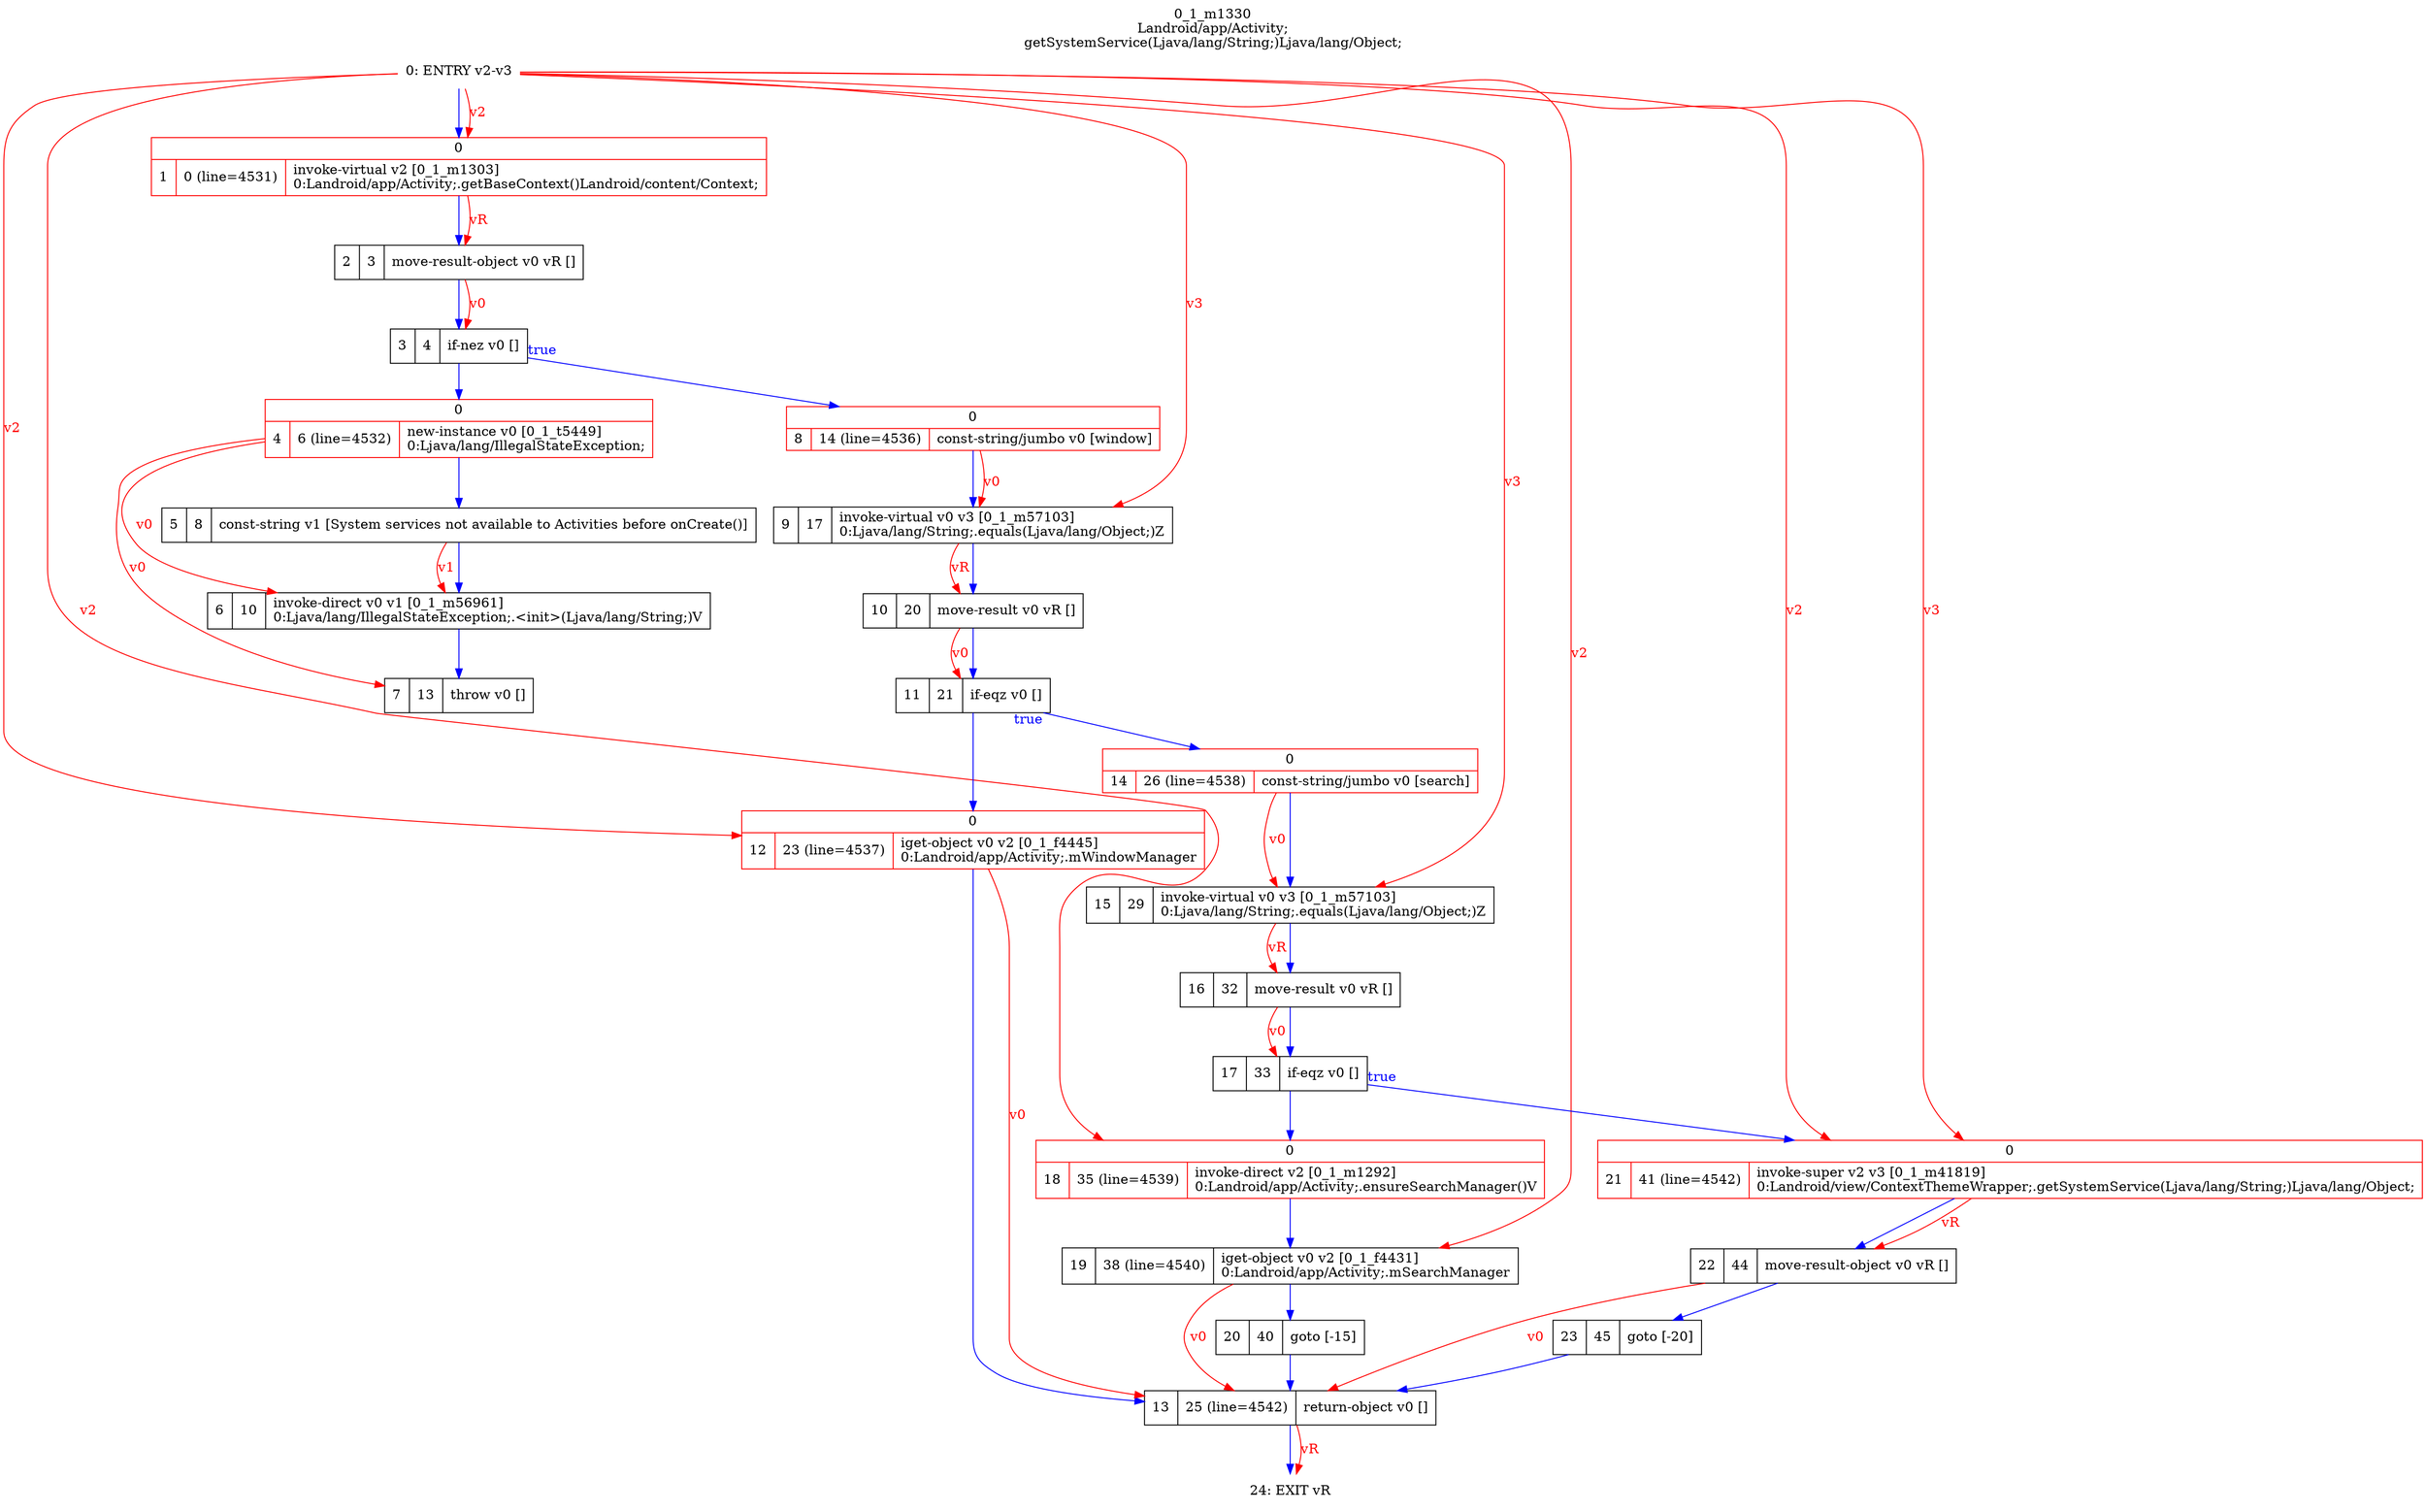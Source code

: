 digraph G {
rankdir=UD;
labelloc=t;
label="0_1_m1330\nLandroid/app/Activity;
getSystemService(Ljava/lang/String;)Ljava/lang/Object;";
0[label="0: ENTRY v2-v3",shape=plaintext];
1[label="{0|{1|0 (line=4531)|invoke-virtual v2 [0_1_m1303]\l0:Landroid/app/Activity;.getBaseContext()Landroid/content/Context;\l}}",shape=record,URL="0_1_m1303.dot", color=red];
2[label="2|3|move-result-object v0 vR []\l",shape=record];
3[label="3|4|if-nez v0 []\l",shape=record];
4[label="{0|{4|6 (line=4532)|new-instance v0 [0_1_t5449]\l0:Ljava/lang/IllegalStateException;\l}}",shape=record, color=red];
5[label="5|8|const-string v1 [System services not available to Activities before onCreate()]\l",shape=record];
6[label="6|10|invoke-direct v0 v1 [0_1_m56961]\l0:Ljava/lang/IllegalStateException;.\<init\>(Ljava/lang/String;)V\l",shape=record,URL="0_1_m56961.dot"];
7[label="7|13|throw v0 []\l",shape=record];
8[label="{0|{8|14 (line=4536)|const-string/jumbo v0 [window]\l}}",shape=record, color=red];
9[label="9|17|invoke-virtual v0 v3 [0_1_m57103]\l0:Ljava/lang/String;.equals(Ljava/lang/Object;)Z\l",shape=record,URL="0_1_m57103.dot"];
10[label="10|20|move-result v0 vR []\l",shape=record];
11[label="11|21|if-eqz v0 []\l",shape=record];
12[label="{0|{12|23 (line=4537)|iget-object v0 v2 [0_1_f4445]\l0:Landroid/app/Activity;.mWindowManager\l}}",shape=record, color=red];
13[label="13|25 (line=4542)|return-object v0 []\l",shape=record];
14[label="{0|{14|26 (line=4538)|const-string/jumbo v0 [search]\l}}",shape=record, color=red];
15[label="15|29|invoke-virtual v0 v3 [0_1_m57103]\l0:Ljava/lang/String;.equals(Ljava/lang/Object;)Z\l",shape=record,URL="0_1_m57103.dot"];
16[label="16|32|move-result v0 vR []\l",shape=record];
17[label="17|33|if-eqz v0 []\l",shape=record];
18[label="{0|{18|35 (line=4539)|invoke-direct v2 [0_1_m1292]\l0:Landroid/app/Activity;.ensureSearchManager()V\l}}",shape=record,URL="0_1_m1292.dot", color=red];
19[label="19|38 (line=4540)|iget-object v0 v2 [0_1_f4431]\l0:Landroid/app/Activity;.mSearchManager\l",shape=record];
20[label="20|40|goto [-15]\l",shape=record];
21[label="{0|{21|41 (line=4542)|invoke-super v2 v3 [0_1_m41819]\l0:Landroid/view/ContextThemeWrapper;.getSystemService(Ljava/lang/String;)Ljava/lang/Object;\l}}",shape=record,URL="0_1_m41819.dot", color=red];
22[label="22|44|move-result-object v0 vR []\l",shape=record];
23[label="23|45|goto [-20]\l",shape=record];
24[label="24: EXIT vR",shape=plaintext];
0->1 [color=blue, fontcolor=blue,weight=100, taillabel=""];
1->2 [color=blue, fontcolor=blue,weight=100, taillabel=""];
2->3 [color=blue, fontcolor=blue,weight=100, taillabel=""];
3->8 [color=blue, fontcolor=blue,weight=10, taillabel="true"];
3->4 [color=blue, fontcolor=blue,weight=100, taillabel=""];
4->5 [color=blue, fontcolor=blue,weight=100, taillabel=""];
5->6 [color=blue, fontcolor=blue,weight=100, taillabel=""];
6->7 [color=blue, fontcolor=blue,weight=100, taillabel=""];
8->9 [color=blue, fontcolor=blue,weight=100, taillabel=""];
9->10 [color=blue, fontcolor=blue,weight=100, taillabel=""];
10->11 [color=blue, fontcolor=blue,weight=100, taillabel=""];
11->14 [color=blue, fontcolor=blue,weight=10, taillabel="true"];
11->12 [color=blue, fontcolor=blue,weight=100, taillabel=""];
12->13 [color=blue, fontcolor=blue,weight=100, taillabel=""];
13->24 [color=blue, fontcolor=blue,weight=100, taillabel=""];
14->15 [color=blue, fontcolor=blue,weight=100, taillabel=""];
15->16 [color=blue, fontcolor=blue,weight=100, taillabel=""];
16->17 [color=blue, fontcolor=blue,weight=100, taillabel=""];
17->21 [color=blue, fontcolor=blue,weight=10, taillabel="true"];
17->18 [color=blue, fontcolor=blue,weight=100, taillabel=""];
18->19 [color=blue, fontcolor=blue,weight=100, taillabel=""];
19->20 [color=blue, fontcolor=blue,weight=100, taillabel=""];
20->13 [color=blue, fontcolor=blue,weight=100, taillabel=""];
21->22 [color=blue, fontcolor=blue,weight=100, taillabel=""];
22->23 [color=blue, fontcolor=blue,weight=100, taillabel=""];
23->13 [color=blue, fontcolor=blue,weight=100, taillabel=""];
0->1 [color=red, fontcolor=red, label="v2"];
1->2 [color=red, fontcolor=red, label="vR"];
2->3 [color=red, fontcolor=red, label="v0"];
4->6 [color=red, fontcolor=red, label="v0"];
5->6 [color=red, fontcolor=red, label="v1"];
4->7 [color=red, fontcolor=red, label="v0"];
0->9 [color=red, fontcolor=red, label="v3"];
8->9 [color=red, fontcolor=red, label="v0"];
9->10 [color=red, fontcolor=red, label="vR"];
10->11 [color=red, fontcolor=red, label="v0"];
0->12 [color=red, fontcolor=red, label="v2"];
12->13 [color=red, fontcolor=red, label="v0"];
19->13 [color=red, fontcolor=red, label="v0"];
22->13 [color=red, fontcolor=red, label="v0"];
0->15 [color=red, fontcolor=red, label="v3"];
14->15 [color=red, fontcolor=red, label="v0"];
15->16 [color=red, fontcolor=red, label="vR"];
16->17 [color=red, fontcolor=red, label="v0"];
0->18 [color=red, fontcolor=red, label="v2"];
0->19 [color=red, fontcolor=red, label="v2"];
0->21 [color=red, fontcolor=red, label="v2"];
0->21 [color=red, fontcolor=red, label="v3"];
21->22 [color=red, fontcolor=red, label="vR"];
13->24 [color=red, fontcolor=red, label="vR"];
}
